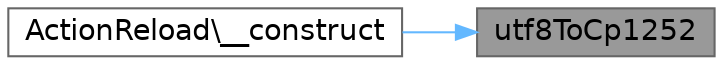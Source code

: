digraph "utf8ToCp1252"
{
 // LATEX_PDF_SIZE
  bgcolor="transparent";
  edge [fontname=Helvetica,fontsize=14,labelfontname=Helvetica,labelfontsize=14];
  node [fontname=Helvetica,fontsize=14,shape=box,height=0.2,width=0.4];
  rankdir="RL";
  Node1 [id="Node000001",label="utf8ToCp1252",height=0.2,width=0.4,color="gray40", fillcolor="grey60", style="filled", fontcolor="black",tooltip=" "];
  Node1 -> Node2 [id="edge1_Node000001_Node000002",dir="back",color="steelblue1",style="solid",tooltip=" "];
  Node2 [id="Node000002",label="ActionReload\\__construct",height=0.2,width=0.4,color="grey40", fillcolor="white", style="filled",URL="$dd/dea/classActionReload.html#a57b60b4976a2c5d1e40f2d11aa72aa7d",tooltip=" "];
}
